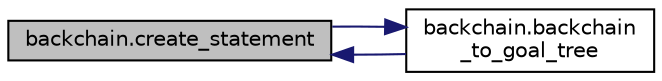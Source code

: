 digraph "backchain.create_statement"
{
  edge [fontname="Helvetica",fontsize="10",labelfontname="Helvetica",labelfontsize="10"];
  node [fontname="Helvetica",fontsize="10",shape=record];
  rankdir="LR";
  Node1 [label="backchain.create_statement",height=0.2,width=0.4,color="black", fillcolor="grey75", style="filled", fontcolor="black"];
  Node1 -> Node2 [dir="back",color="midnightblue",fontsize="10",style="solid",fontname="Helvetica"];
  Node2 [label="backchain.backchain\l_to_goal_tree",height=0.2,width=0.4,color="black", fillcolor="white", style="filled",URL="$namespacebackchain.html#ac1a9a8fa73ff8ceccf51d3781ee5808b"];
  Node2 -> Node1 [dir="back",color="midnightblue",fontsize="10",style="solid",fontname="Helvetica"];
}
